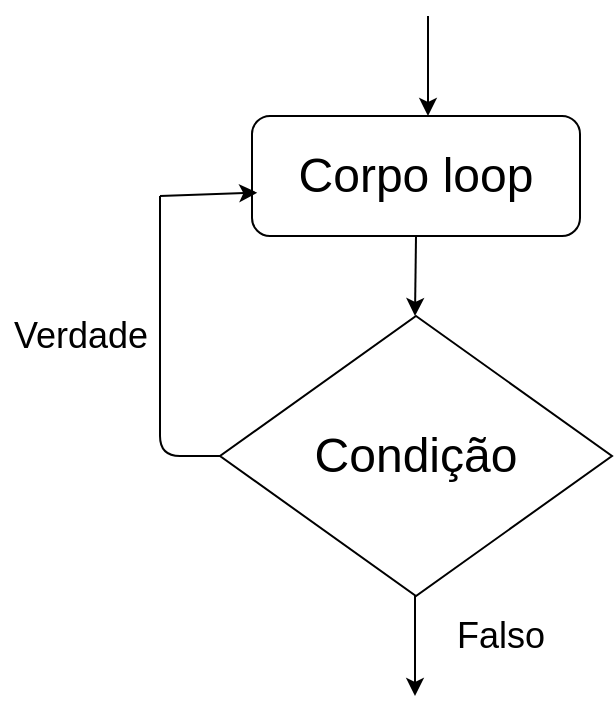 <mxfile version="14.0.1" type="github">
  <diagram id="YYyLRt2YlnPGuTwALq7w" name="Page-1">
    <mxGraphModel dx="942" dy="656" grid="1" gridSize="10" guides="1" tooltips="1" connect="1" arrows="1" fold="1" page="1" pageScale="1" pageWidth="827" pageHeight="1169" math="0" shadow="0">
      <root>
        <mxCell id="0" />
        <mxCell id="1" parent="0" />
        <mxCell id="Kk5G-1nXYGUyWvRs9k0_-10" style="edgeStyle=orthogonalEdgeStyle;rounded=0;orthogonalLoop=1;jettySize=auto;html=1;exitX=0.75;exitY=0;exitDx=0;exitDy=0;" parent="1" source="Kk5G-1nXYGUyWvRs9k0_-1" edge="1">
          <mxGeometry relative="1" as="geometry">
            <mxPoint x="449" y="90" as="targetPoint" />
          </mxGeometry>
        </mxCell>
        <mxCell id="Kk5G-1nXYGUyWvRs9k0_-1" value="&lt;font style=&quot;font-size: 24px&quot;&gt;Corpo loop&lt;/font&gt;" style="rounded=1;whiteSpace=wrap;html=1;" parent="1" vertex="1">
          <mxGeometry x="326" y="80" width="164" height="60" as="geometry" />
        </mxCell>
        <mxCell id="Kk5G-1nXYGUyWvRs9k0_-4" value="&lt;font style=&quot;font-size: 24px&quot;&gt;Condição&lt;/font&gt;" style="rhombus;whiteSpace=wrap;html=1;" parent="1" vertex="1">
          <mxGeometry x="310" y="180" width="196" height="140" as="geometry" />
        </mxCell>
        <mxCell id="Kk5G-1nXYGUyWvRs9k0_-5" value="" style="endArrow=classic;html=1;" parent="1" edge="1">
          <mxGeometry width="50" height="50" relative="1" as="geometry">
            <mxPoint x="414" y="30" as="sourcePoint" />
            <mxPoint x="414" y="80" as="targetPoint" />
          </mxGeometry>
        </mxCell>
        <mxCell id="Kk5G-1nXYGUyWvRs9k0_-7" value="" style="endArrow=classic;html=1;exitX=0.5;exitY=1;exitDx=0;exitDy=0;" parent="1" source="Kk5G-1nXYGUyWvRs9k0_-1" edge="1">
          <mxGeometry width="50" height="50" relative="1" as="geometry">
            <mxPoint x="408" y="150" as="sourcePoint" />
            <mxPoint x="407.5" y="180" as="targetPoint" />
          </mxGeometry>
        </mxCell>
        <mxCell id="Kk5G-1nXYGUyWvRs9k0_-8" value="" style="endArrow=classic;html=1;" parent="1" edge="1">
          <mxGeometry width="50" height="50" relative="1" as="geometry">
            <mxPoint x="407.5" y="320" as="sourcePoint" />
            <mxPoint x="407.5" y="370" as="targetPoint" />
          </mxGeometry>
        </mxCell>
        <mxCell id="Kk5G-1nXYGUyWvRs9k0_-16" value="&lt;span style=&quot;font-size: 18px&quot;&gt;Falso&lt;/span&gt;" style="text;html=1;resizable=0;autosize=1;align=center;verticalAlign=middle;points=[];fillColor=none;strokeColor=none;rounded=0;" parent="1" vertex="1">
          <mxGeometry x="420" y="330" width="60" height="20" as="geometry" />
        </mxCell>
        <mxCell id="AXreZ8vZDARcChuUG0CB-3" value="" style="endArrow=none;html=1;edgeStyle=elbowEdgeStyle;elbow=vertical;" edge="1" parent="1">
          <mxGeometry width="50" height="50" relative="1" as="geometry">
            <mxPoint x="280" y="120" as="sourcePoint" />
            <mxPoint x="310" y="250" as="targetPoint" />
            <Array as="points">
              <mxPoint x="290" y="250" />
            </Array>
          </mxGeometry>
        </mxCell>
        <mxCell id="AXreZ8vZDARcChuUG0CB-4" value="" style="endArrow=classic;html=1;entryX=0.016;entryY=0.639;entryDx=0;entryDy=0;entryPerimeter=0;" edge="1" parent="1" target="Kk5G-1nXYGUyWvRs9k0_-1">
          <mxGeometry width="50" height="50" relative="1" as="geometry">
            <mxPoint x="280" y="120" as="sourcePoint" />
            <mxPoint x="330" y="70" as="targetPoint" />
          </mxGeometry>
        </mxCell>
        <mxCell id="AXreZ8vZDARcChuUG0CB-5" value="&lt;span style=&quot;font-size: 18px&quot;&gt;Verdade&lt;/span&gt;" style="text;html=1;resizable=0;autosize=1;align=center;verticalAlign=middle;points=[];fillColor=none;strokeColor=none;rounded=0;" vertex="1" parent="1">
          <mxGeometry x="200" y="180" width="80" height="20" as="geometry" />
        </mxCell>
      </root>
    </mxGraphModel>
  </diagram>
</mxfile>
